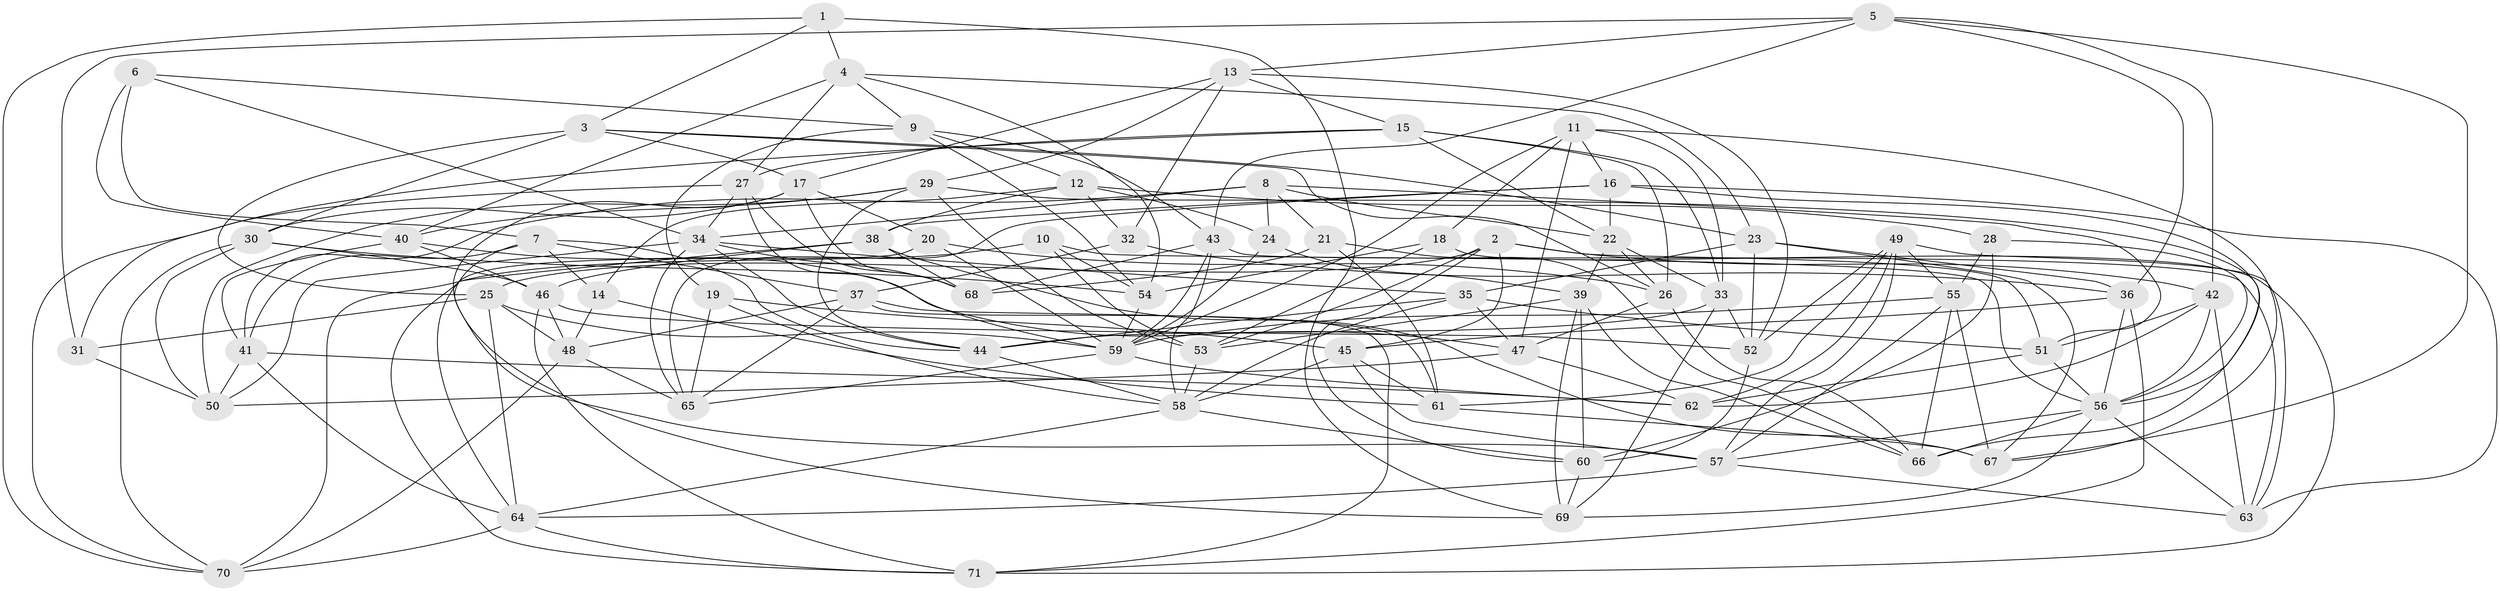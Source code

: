 // original degree distribution, {4: 1.0}
// Generated by graph-tools (version 1.1) at 2025/50/03/09/25 03:50:44]
// undirected, 71 vertices, 208 edges
graph export_dot {
graph [start="1"]
  node [color=gray90,style=filled];
  1;
  2;
  3;
  4;
  5;
  6;
  7;
  8;
  9;
  10;
  11;
  12;
  13;
  14;
  15;
  16;
  17;
  18;
  19;
  20;
  21;
  22;
  23;
  24;
  25;
  26;
  27;
  28;
  29;
  30;
  31;
  32;
  33;
  34;
  35;
  36;
  37;
  38;
  39;
  40;
  41;
  42;
  43;
  44;
  45;
  46;
  47;
  48;
  49;
  50;
  51;
  52;
  53;
  54;
  55;
  56;
  57;
  58;
  59;
  60;
  61;
  62;
  63;
  64;
  65;
  66;
  67;
  68;
  69;
  70;
  71;
  1 -- 3 [weight=1.0];
  1 -- 4 [weight=1.0];
  1 -- 69 [weight=1.0];
  1 -- 70 [weight=1.0];
  2 -- 25 [weight=1.0];
  2 -- 42 [weight=1.0];
  2 -- 45 [weight=1.0];
  2 -- 51 [weight=1.0];
  2 -- 53 [weight=1.0];
  2 -- 60 [weight=1.0];
  3 -- 17 [weight=1.0];
  3 -- 23 [weight=1.0];
  3 -- 25 [weight=1.0];
  3 -- 26 [weight=1.0];
  3 -- 30 [weight=1.0];
  4 -- 9 [weight=1.0];
  4 -- 23 [weight=1.0];
  4 -- 27 [weight=1.0];
  4 -- 40 [weight=1.0];
  4 -- 54 [weight=1.0];
  5 -- 13 [weight=1.0];
  5 -- 31 [weight=1.0];
  5 -- 36 [weight=1.0];
  5 -- 42 [weight=1.0];
  5 -- 43 [weight=1.0];
  5 -- 67 [weight=1.0];
  6 -- 7 [weight=1.0];
  6 -- 9 [weight=1.0];
  6 -- 34 [weight=1.0];
  6 -- 40 [weight=1.0];
  7 -- 14 [weight=1.0];
  7 -- 37 [weight=1.0];
  7 -- 41 [weight=1.0];
  7 -- 44 [weight=1.0];
  7 -- 57 [weight=1.0];
  8 -- 21 [weight=1.0];
  8 -- 22 [weight=1.0];
  8 -- 24 [weight=1.0];
  8 -- 34 [weight=1.0];
  8 -- 41 [weight=1.0];
  8 -- 51 [weight=1.0];
  9 -- 12 [weight=1.0];
  9 -- 19 [weight=1.0];
  9 -- 43 [weight=1.0];
  9 -- 54 [weight=1.0];
  10 -- 53 [weight=1.0];
  10 -- 54 [weight=1.0];
  10 -- 56 [weight=1.0];
  10 -- 70 [weight=1.0];
  11 -- 16 [weight=1.0];
  11 -- 18 [weight=1.0];
  11 -- 33 [weight=1.0];
  11 -- 47 [weight=1.0];
  11 -- 59 [weight=1.0];
  11 -- 67 [weight=1.0];
  12 -- 14 [weight=1.0];
  12 -- 24 [weight=1.0];
  12 -- 28 [weight=1.0];
  12 -- 32 [weight=1.0];
  12 -- 38 [weight=1.0];
  13 -- 15 [weight=1.0];
  13 -- 17 [weight=1.0];
  13 -- 29 [weight=1.0];
  13 -- 32 [weight=1.0];
  13 -- 52 [weight=1.0];
  14 -- 48 [weight=1.0];
  14 -- 61 [weight=1.0];
  15 -- 22 [weight=1.0];
  15 -- 26 [weight=1.0];
  15 -- 27 [weight=1.0];
  15 -- 31 [weight=1.0];
  15 -- 33 [weight=1.0];
  16 -- 22 [weight=1.0];
  16 -- 38 [weight=1.0];
  16 -- 56 [weight=1.0];
  16 -- 63 [weight=1.0];
  16 -- 65 [weight=1.0];
  17 -- 20 [weight=1.0];
  17 -- 30 [weight=1.0];
  17 -- 68 [weight=1.0];
  17 -- 69 [weight=1.0];
  18 -- 53 [weight=1.0];
  18 -- 54 [weight=1.0];
  18 -- 71 [weight=1.0];
  19 -- 45 [weight=1.0];
  19 -- 58 [weight=1.0];
  19 -- 65 [weight=1.0];
  20 -- 26 [weight=1.0];
  20 -- 59 [weight=1.0];
  20 -- 71 [weight=1.0];
  21 -- 61 [weight=1.0];
  21 -- 66 [weight=1.0];
  21 -- 68 [weight=1.0];
  22 -- 26 [weight=1.0];
  22 -- 33 [weight=1.0];
  22 -- 39 [weight=1.0];
  23 -- 35 [weight=1.0];
  23 -- 36 [weight=1.0];
  23 -- 52 [weight=1.0];
  23 -- 67 [weight=1.0];
  24 -- 39 [weight=1.0];
  24 -- 59 [weight=1.0];
  25 -- 31 [weight=1.0];
  25 -- 48 [weight=1.0];
  25 -- 59 [weight=1.0];
  25 -- 64 [weight=1.0];
  26 -- 47 [weight=1.0];
  26 -- 66 [weight=1.0];
  27 -- 34 [weight=1.0];
  27 -- 59 [weight=1.0];
  27 -- 68 [weight=1.0];
  27 -- 70 [weight=1.0];
  28 -- 55 [weight=1.0];
  28 -- 56 [weight=1.0];
  28 -- 60 [weight=1.0];
  29 -- 40 [weight=1.0];
  29 -- 44 [weight=1.0];
  29 -- 50 [weight=1.0];
  29 -- 53 [weight=1.0];
  29 -- 66 [weight=1.0];
  30 -- 46 [weight=1.0];
  30 -- 50 [weight=1.0];
  30 -- 54 [weight=1.0];
  30 -- 70 [weight=1.0];
  31 -- 50 [weight=1.0];
  32 -- 36 [weight=1.0];
  32 -- 37 [weight=1.0];
  33 -- 44 [weight=1.0];
  33 -- 52 [weight=1.0];
  33 -- 69 [weight=1.0];
  34 -- 35 [weight=1.0];
  34 -- 44 [weight=1.0];
  34 -- 50 [weight=1.0];
  34 -- 65 [weight=1.0];
  34 -- 68 [weight=1.0];
  35 -- 44 [weight=1.0];
  35 -- 47 [weight=1.0];
  35 -- 51 [weight=1.0];
  35 -- 58 [weight=1.0];
  36 -- 45 [weight=1.0];
  36 -- 56 [weight=1.0];
  36 -- 71 [weight=1.0];
  37 -- 48 [weight=1.0];
  37 -- 61 [weight=1.0];
  37 -- 65 [weight=1.0];
  37 -- 71 [weight=1.0];
  38 -- 46 [weight=1.0];
  38 -- 64 [weight=1.0];
  38 -- 67 [weight=1.0];
  38 -- 68 [weight=1.0];
  39 -- 53 [weight=1.0];
  39 -- 60 [weight=1.0];
  39 -- 66 [weight=1.0];
  39 -- 69 [weight=1.0];
  40 -- 41 [weight=1.0];
  40 -- 46 [weight=1.0];
  40 -- 47 [weight=1.0];
  41 -- 50 [weight=1.0];
  41 -- 62 [weight=1.0];
  41 -- 64 [weight=1.0];
  42 -- 51 [weight=1.0];
  42 -- 56 [weight=1.0];
  42 -- 62 [weight=1.0];
  42 -- 63 [weight=1.0];
  43 -- 58 [weight=1.0];
  43 -- 59 [weight=1.0];
  43 -- 63 [weight=1.0];
  43 -- 68 [weight=1.0];
  44 -- 58 [weight=1.0];
  45 -- 57 [weight=1.0];
  45 -- 58 [weight=1.0];
  45 -- 61 [weight=1.0];
  46 -- 48 [weight=1.0];
  46 -- 52 [weight=1.0];
  46 -- 71 [weight=1.0];
  47 -- 50 [weight=1.0];
  47 -- 62 [weight=1.0];
  48 -- 65 [weight=1.0];
  48 -- 70 [weight=1.0];
  49 -- 52 [weight=1.0];
  49 -- 55 [weight=1.0];
  49 -- 57 [weight=1.0];
  49 -- 61 [weight=1.0];
  49 -- 62 [weight=1.0];
  49 -- 63 [weight=1.0];
  51 -- 56 [weight=1.0];
  51 -- 62 [weight=1.0];
  52 -- 60 [weight=1.0];
  53 -- 58 [weight=1.0];
  54 -- 59 [weight=1.0];
  55 -- 57 [weight=1.0];
  55 -- 59 [weight=1.0];
  55 -- 66 [weight=1.0];
  55 -- 67 [weight=1.0];
  56 -- 57 [weight=1.0];
  56 -- 63 [weight=1.0];
  56 -- 66 [weight=1.0];
  56 -- 69 [weight=1.0];
  57 -- 63 [weight=1.0];
  57 -- 64 [weight=2.0];
  58 -- 60 [weight=1.0];
  58 -- 64 [weight=1.0];
  59 -- 62 [weight=1.0];
  59 -- 65 [weight=1.0];
  60 -- 69 [weight=1.0];
  61 -- 67 [weight=1.0];
  64 -- 70 [weight=1.0];
  64 -- 71 [weight=1.0];
}
